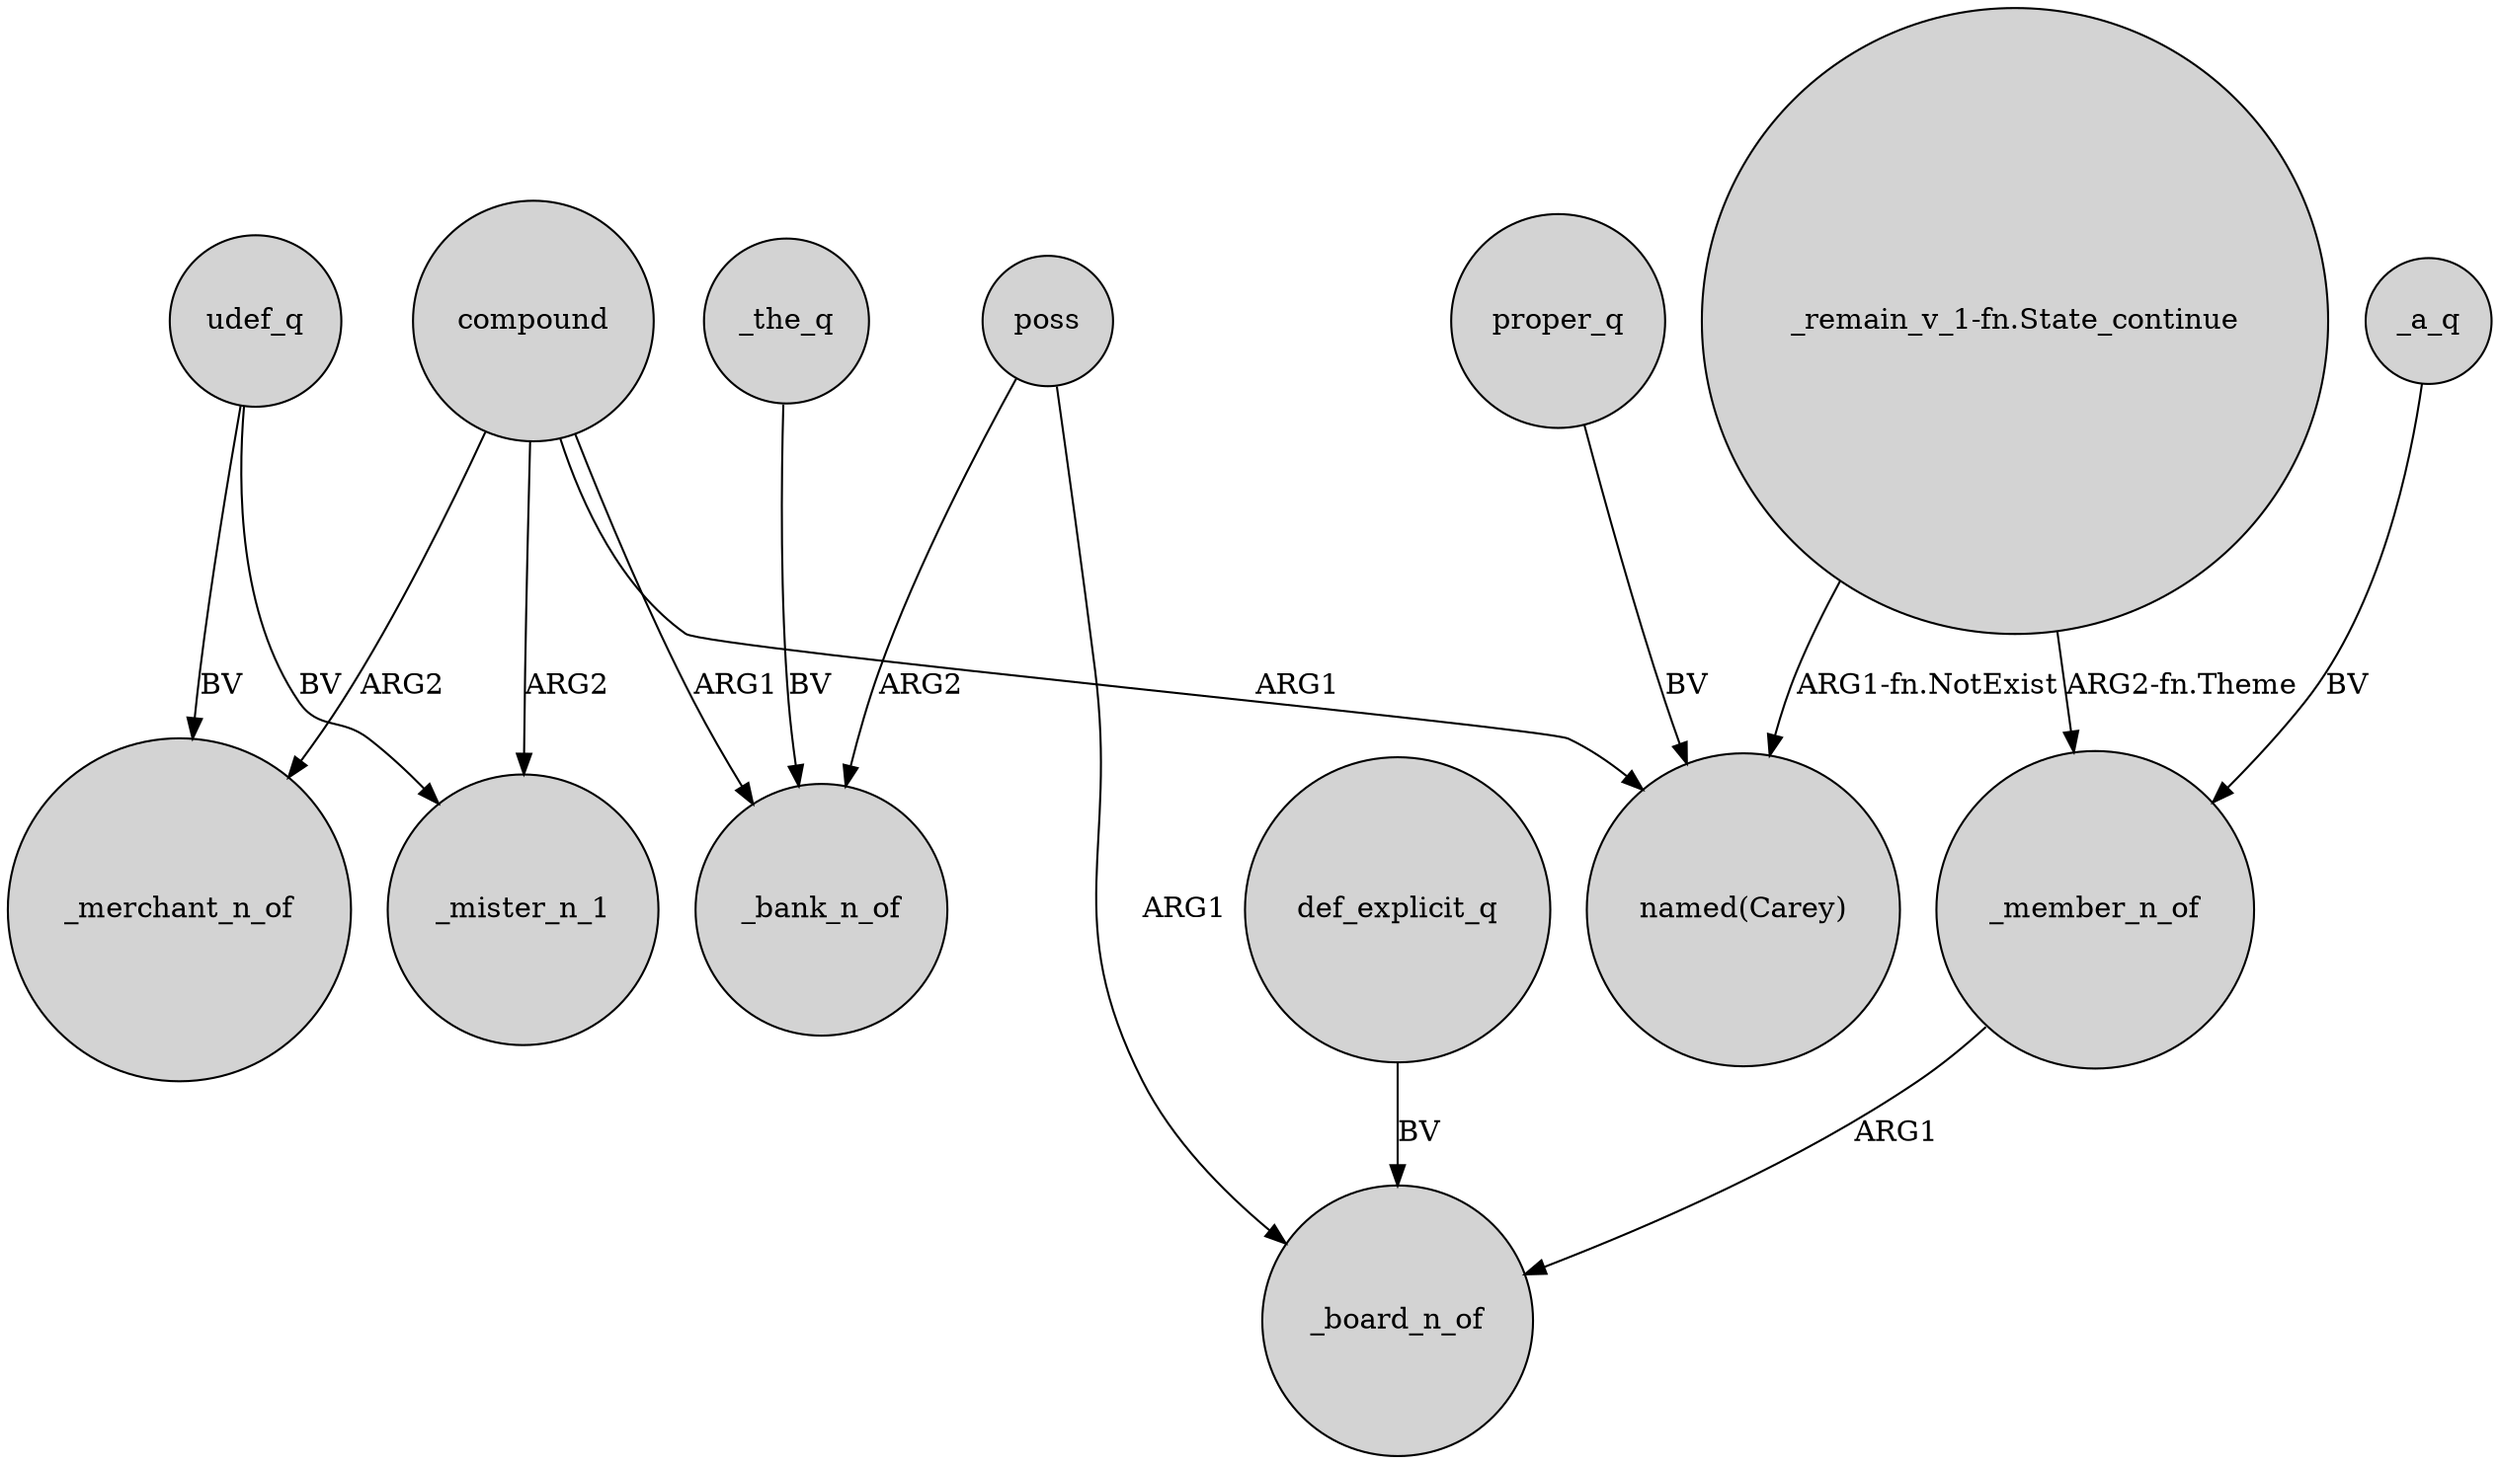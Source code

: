 digraph {
	node [shape=circle style=filled]
	udef_q -> _merchant_n_of [label=BV]
	udef_q -> _mister_n_1 [label=BV]
	_the_q -> _bank_n_of [label=BV]
	poss -> _board_n_of [label=ARG1]
	poss -> _bank_n_of [label=ARG2]
	def_explicit_q -> _board_n_of [label=BV]
	"_remain_v_1-fn.State_continue" -> "named(Carey)" [label="ARG1-fn.NotExist"]
	proper_q -> "named(Carey)" [label=BV]
	compound -> _bank_n_of [label=ARG1]
	compound -> _merchant_n_of [label=ARG2]
	"_remain_v_1-fn.State_continue" -> _member_n_of [label="ARG2-fn.Theme"]
	_a_q -> _member_n_of [label=BV]
	compound -> _mister_n_1 [label=ARG2]
	_member_n_of -> _board_n_of [label=ARG1]
	compound -> "named(Carey)" [label=ARG1]
}
